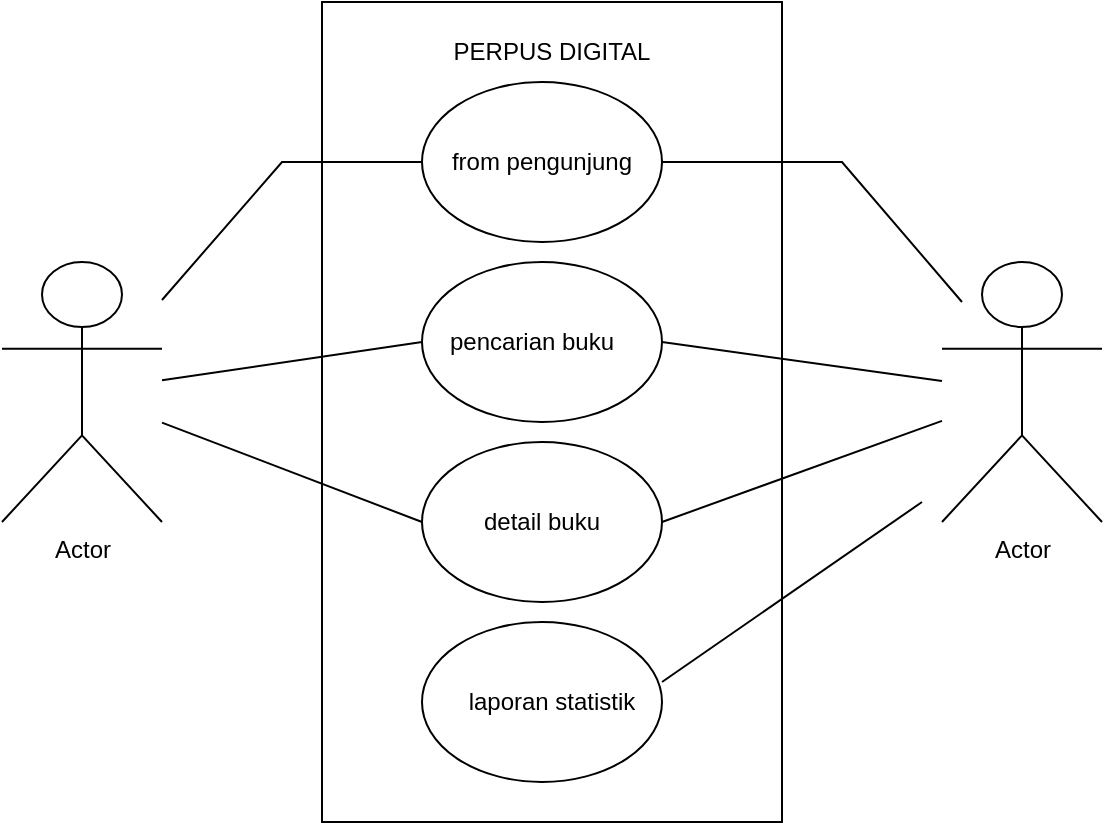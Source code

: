<mxfile version="23.1.1" type="github">
  <diagram name="Page-1" id="_F-YIWWJqYuv_cP9nADI">
    <mxGraphModel dx="880" dy="468" grid="1" gridSize="10" guides="1" tooltips="1" connect="1" arrows="1" fold="1" page="1" pageScale="1" pageWidth="850" pageHeight="1100" math="0" shadow="0">
      <root>
        <mxCell id="0" />
        <mxCell id="1" parent="0" />
        <mxCell id="QFCkZdVAowNep2X1RufE-2" value="" style="rounded=0;whiteSpace=wrap;html=1;" vertex="1" parent="1">
          <mxGeometry x="310" y="50" width="230" height="410" as="geometry" />
        </mxCell>
        <mxCell id="QFCkZdVAowNep2X1RufE-3" value="Actor" style="shape=umlActor;verticalLabelPosition=bottom;verticalAlign=top;html=1;outlineConnect=0;" vertex="1" parent="1">
          <mxGeometry x="150" y="180" width="80" height="130" as="geometry" />
        </mxCell>
        <mxCell id="QFCkZdVAowNep2X1RufE-4" value="Actor" style="shape=umlActor;verticalLabelPosition=bottom;verticalAlign=top;html=1;outlineConnect=0;" vertex="1" parent="1">
          <mxGeometry x="620" y="180" width="80" height="130" as="geometry" />
        </mxCell>
        <mxCell id="QFCkZdVAowNep2X1RufE-8" value="PERPUS DIGITAL" style="text;html=1;strokeColor=none;fillColor=none;align=center;verticalAlign=middle;whiteSpace=wrap;rounded=0;" vertex="1" parent="1">
          <mxGeometry x="360" y="60" width="130" height="30" as="geometry" />
        </mxCell>
        <mxCell id="QFCkZdVAowNep2X1RufE-9" value="" style="ellipse;whiteSpace=wrap;html=1;" vertex="1" parent="1">
          <mxGeometry x="360" y="90" width="120" height="80" as="geometry" />
        </mxCell>
        <mxCell id="QFCkZdVAowNep2X1RufE-10" value="" style="ellipse;whiteSpace=wrap;html=1;" vertex="1" parent="1">
          <mxGeometry x="360" y="180" width="120" height="80" as="geometry" />
        </mxCell>
        <mxCell id="QFCkZdVAowNep2X1RufE-11" value="" style="ellipse;whiteSpace=wrap;html=1;" vertex="1" parent="1">
          <mxGeometry x="360" y="270" width="120" height="80" as="geometry" />
        </mxCell>
        <mxCell id="QFCkZdVAowNep2X1RufE-12" value="" style="ellipse;whiteSpace=wrap;html=1;" vertex="1" parent="1">
          <mxGeometry x="360" y="360" width="120" height="80" as="geometry" />
        </mxCell>
        <mxCell id="QFCkZdVAowNep2X1RufE-14" value="from pengunjung" style="text;html=1;strokeColor=none;fillColor=none;align=center;verticalAlign=middle;whiteSpace=wrap;rounded=0;" vertex="1" parent="1">
          <mxGeometry x="370" y="115" width="100" height="30" as="geometry" />
        </mxCell>
        <mxCell id="QFCkZdVAowNep2X1RufE-15" value="pencarian buku" style="text;html=1;strokeColor=none;fillColor=none;align=center;verticalAlign=middle;whiteSpace=wrap;rounded=0;" vertex="1" parent="1">
          <mxGeometry x="370" y="205" width="90" height="30" as="geometry" />
        </mxCell>
        <mxCell id="QFCkZdVAowNep2X1RufE-16" value="detail buku" style="text;html=1;strokeColor=none;fillColor=none;align=center;verticalAlign=middle;whiteSpace=wrap;rounded=0;" vertex="1" parent="1">
          <mxGeometry x="380" y="295" width="80" height="30" as="geometry" />
        </mxCell>
        <mxCell id="QFCkZdVAowNep2X1RufE-17" value="laporan statistik" style="text;html=1;strokeColor=none;fillColor=none;align=center;verticalAlign=middle;whiteSpace=wrap;rounded=0;" vertex="1" parent="1">
          <mxGeometry x="375" y="385" width="100" height="30" as="geometry" />
        </mxCell>
        <mxCell id="QFCkZdVAowNep2X1RufE-22" value="" style="endArrow=none;html=1;rounded=0;entryX=0;entryY=0.5;entryDx=0;entryDy=0;" edge="1" parent="1" source="QFCkZdVAowNep2X1RufE-3" target="QFCkZdVAowNep2X1RufE-11">
          <mxGeometry width="50" height="50" relative="1" as="geometry">
            <mxPoint x="400" y="300" as="sourcePoint" />
            <mxPoint x="450" y="250" as="targetPoint" />
          </mxGeometry>
        </mxCell>
        <mxCell id="QFCkZdVAowNep2X1RufE-25" value="" style="endArrow=none;html=1;rounded=0;entryX=0;entryY=0.5;entryDx=0;entryDy=0;" edge="1" parent="1" source="QFCkZdVAowNep2X1RufE-3" target="QFCkZdVAowNep2X1RufE-10">
          <mxGeometry width="50" height="50" relative="1" as="geometry">
            <mxPoint x="400" y="300" as="sourcePoint" />
            <mxPoint x="450" y="250" as="targetPoint" />
          </mxGeometry>
        </mxCell>
        <mxCell id="QFCkZdVAowNep2X1RufE-26" value="" style="endArrow=none;html=1;rounded=0;entryX=0;entryY=0.5;entryDx=0;entryDy=0;" edge="1" parent="1" source="QFCkZdVAowNep2X1RufE-3" target="QFCkZdVAowNep2X1RufE-9">
          <mxGeometry width="50" height="50" relative="1" as="geometry">
            <mxPoint x="240" y="190" as="sourcePoint" />
            <mxPoint x="450" y="250" as="targetPoint" />
            <Array as="points">
              <mxPoint x="290" y="130" />
            </Array>
          </mxGeometry>
        </mxCell>
        <mxCell id="QFCkZdVAowNep2X1RufE-27" value="" style="endArrow=none;html=1;rounded=0;exitX=1;exitY=0.5;exitDx=0;exitDy=0;" edge="1" parent="1" source="QFCkZdVAowNep2X1RufE-9">
          <mxGeometry width="50" height="50" relative="1" as="geometry">
            <mxPoint x="400" y="300" as="sourcePoint" />
            <mxPoint x="630" y="200" as="targetPoint" />
            <Array as="points">
              <mxPoint x="570" y="130" />
            </Array>
          </mxGeometry>
        </mxCell>
        <mxCell id="QFCkZdVAowNep2X1RufE-28" value="" style="endArrow=none;html=1;rounded=0;exitX=1;exitY=0.5;exitDx=0;exitDy=0;" edge="1" parent="1" source="QFCkZdVAowNep2X1RufE-10" target="QFCkZdVAowNep2X1RufE-4">
          <mxGeometry width="50" height="50" relative="1" as="geometry">
            <mxPoint x="400" y="300" as="sourcePoint" />
            <mxPoint x="450" y="250" as="targetPoint" />
          </mxGeometry>
        </mxCell>
        <mxCell id="QFCkZdVAowNep2X1RufE-29" value="" style="endArrow=none;html=1;rounded=0;entryX=1;entryY=0.5;entryDx=0;entryDy=0;" edge="1" parent="1" source="QFCkZdVAowNep2X1RufE-4" target="QFCkZdVAowNep2X1RufE-11">
          <mxGeometry width="50" height="50" relative="1" as="geometry">
            <mxPoint x="400" y="300" as="sourcePoint" />
            <mxPoint x="450" y="250" as="targetPoint" />
          </mxGeometry>
        </mxCell>
        <mxCell id="QFCkZdVAowNep2X1RufE-30" value="" style="endArrow=none;html=1;rounded=0;" edge="1" parent="1">
          <mxGeometry width="50" height="50" relative="1" as="geometry">
            <mxPoint x="610" y="300" as="sourcePoint" />
            <mxPoint x="480" y="390" as="targetPoint" />
          </mxGeometry>
        </mxCell>
      </root>
    </mxGraphModel>
  </diagram>
</mxfile>
